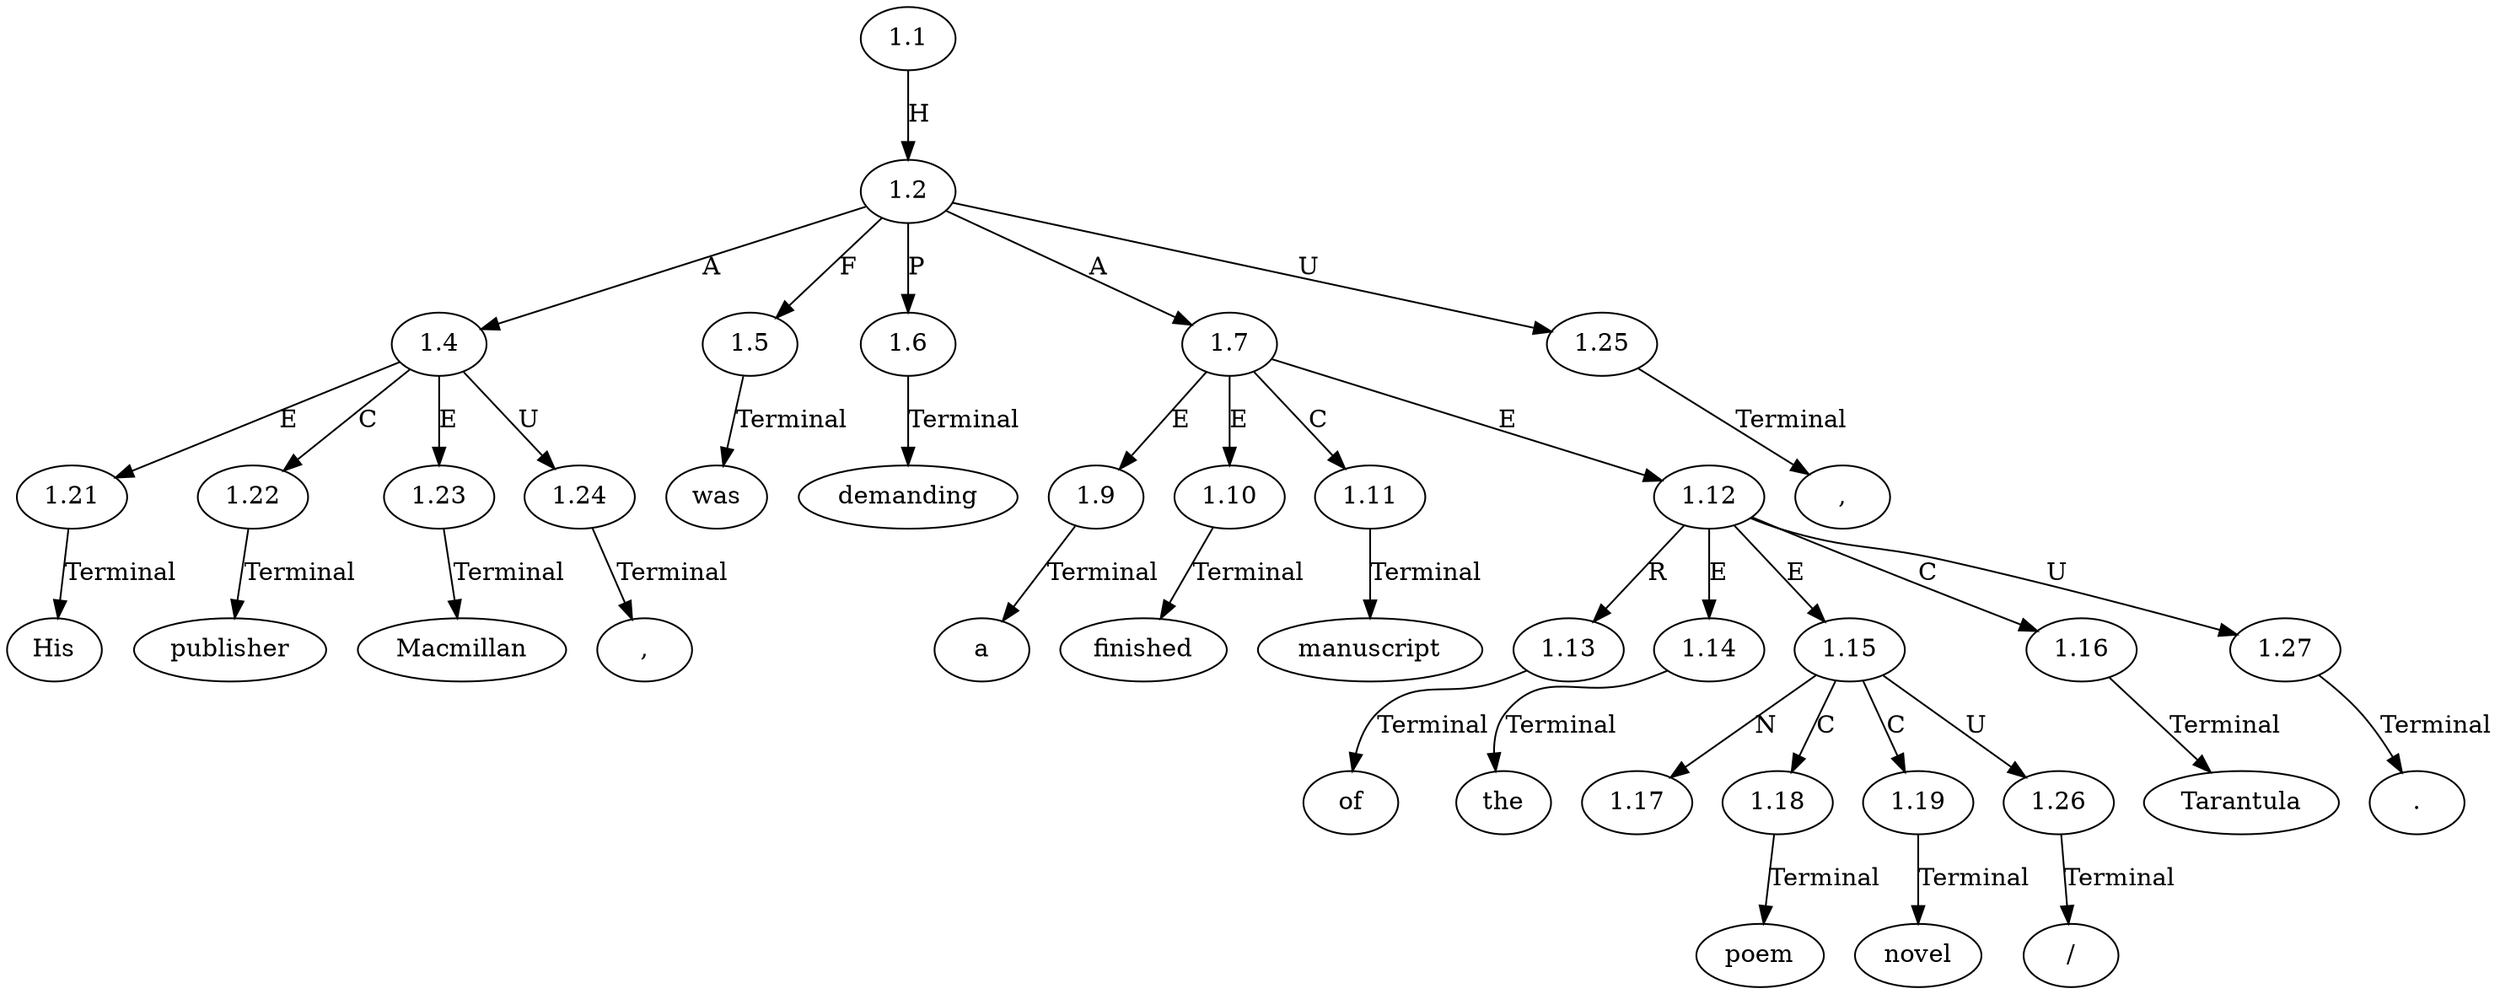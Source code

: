 // Graph
digraph {
	0.1 [label=His ordering=out]
	0.10 [label=manuscript ordering=out]
	0.11 [label=of ordering=out]
	0.12 [label=the ordering=out]
	0.13 [label=poem ordering=out]
	0.14 [label="/" ordering=out]
	0.15 [label=novel ordering=out]
	0.16 [label=Tarantula ordering=out]
	0.17 [label="." ordering=out]
	0.2 [label=publisher ordering=out]
	0.3 [label="," ordering=out]
	0.4 [label=Macmillan ordering=out]
	0.5 [label="," ordering=out]
	0.6 [label=was ordering=out]
	0.7 [label=demanding ordering=out]
	0.8 [label=a ordering=out]
	0.9 [label=finished ordering=out]
	1.1 [label=1.1 ordering=out]
	1.2 [label=1.2 ordering=out]
	1.4 [label=1.4 ordering=out]
	1.5 [label=1.5 ordering=out]
	1.6 [label=1.6 ordering=out]
	1.7 [label=1.7 ordering=out]
	1.9 [label=1.9 ordering=out]
	1.10 [label=1.10 ordering=out]
	1.11 [label=1.11 ordering=out]
	1.12 [label=1.12 ordering=out]
	1.13 [label=1.13 ordering=out]
	1.14 [label=1.14 ordering=out]
	1.15 [label=1.15 ordering=out]
	1.16 [label=1.16 ordering=out]
	1.17 [label=1.17 ordering=out]
	1.18 [label=1.18 ordering=out]
	1.19 [label=1.19 ordering=out]
	1.21 [label=1.21 ordering=out]
	1.22 [label=1.22 ordering=out]
	1.23 [label=1.23 ordering=out]
	1.24 [label=1.24 ordering=out]
	1.25 [label=1.25 ordering=out]
	1.26 [label=1.26 ordering=out]
	1.27 [label=1.27 ordering=out]
	1.1 -> 1.2 [label=H ordering=out]
	1.2 -> 1.4 [label=A ordering=out]
	1.2 -> 1.5 [label=F ordering=out]
	1.2 -> 1.6 [label=P ordering=out]
	1.2 -> 1.7 [label=A ordering=out]
	1.2 -> 1.25 [label=U ordering=out]
	1.4 -> 1.21 [label=E ordering=out]
	1.4 -> 1.22 [label=C ordering=out]
	1.4 -> 1.23 [label=E ordering=out]
	1.4 -> 1.24 [label=U ordering=out]
	1.5 -> 0.6 [label=Terminal ordering=out]
	1.6 -> 0.7 [label=Terminal ordering=out]
	1.7 -> 1.9 [label=E ordering=out]
	1.7 -> 1.10 [label=E ordering=out]
	1.7 -> 1.11 [label=C ordering=out]
	1.7 -> 1.12 [label=E ordering=out]
	1.9 -> 0.8 [label=Terminal ordering=out]
	1.10 -> 0.9 [label=Terminal ordering=out]
	1.11 -> 0.10 [label=Terminal ordering=out]
	1.12 -> 1.13 [label=R ordering=out]
	1.12 -> 1.14 [label=E ordering=out]
	1.12 -> 1.15 [label=E ordering=out]
	1.12 -> 1.16 [label=C ordering=out]
	1.12 -> 1.27 [label=U ordering=out]
	1.13 -> 0.11 [label=Terminal ordering=out]
	1.14 -> 0.12 [label=Terminal ordering=out]
	1.15 -> 1.17 [label=N ordering=out]
	1.15 -> 1.18 [label=C ordering=out]
	1.15 -> 1.19 [label=C ordering=out]
	1.15 -> 1.26 [label=U ordering=out]
	1.16 -> 0.16 [label=Terminal ordering=out]
	1.18 -> 0.13 [label=Terminal ordering=out]
	1.19 -> 0.15 [label=Terminal ordering=out]
	1.21 -> 0.1 [label=Terminal ordering=out]
	1.22 -> 0.2 [label=Terminal ordering=out]
	1.23 -> 0.4 [label=Terminal ordering=out]
	1.24 -> 0.3 [label=Terminal ordering=out]
	1.25 -> 0.5 [label=Terminal ordering=out]
	1.26 -> 0.14 [label=Terminal ordering=out]
	1.27 -> 0.17 [label=Terminal ordering=out]
}
